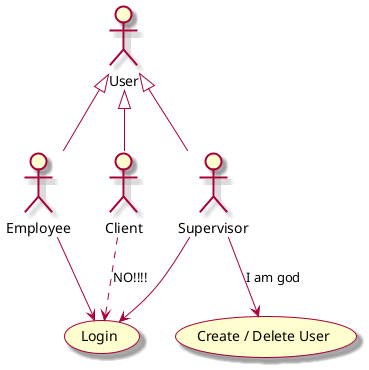 @startuml Connections - Use Case Diagram

skin rose

Employee -up-|> User
Client -up-|> User
Supervisor -up-|> User
Employee --> (Login)
Supervisor --> (Login)
Client ..> (Login) : NO!!!!
Supervisor --> (Create / Delete User): I am god

@enduml